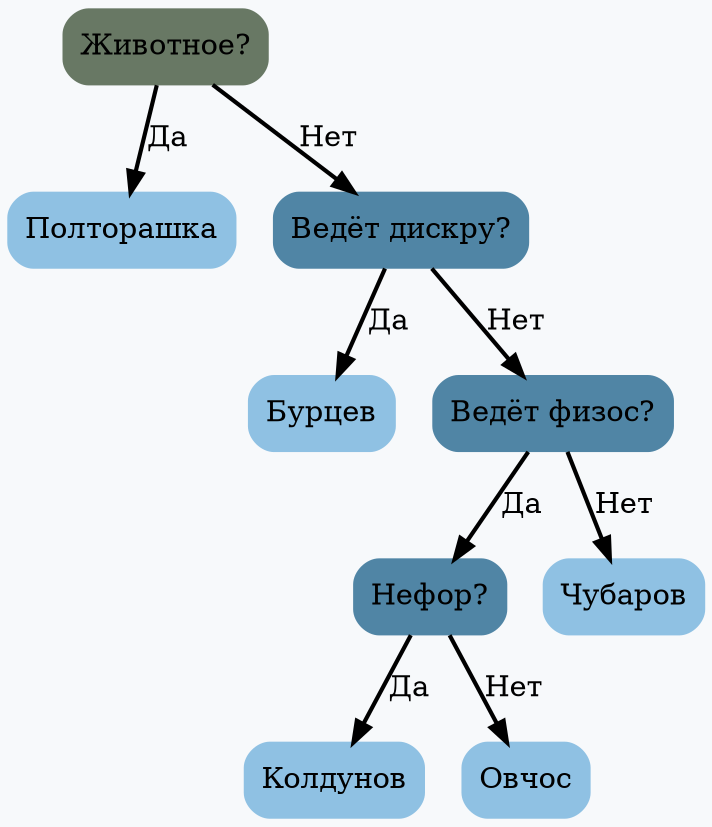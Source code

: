 digraph G {
	rankdir = HR;
	bgcolor="#F7F9FB"
	 node0x503000000040 [shape=Mrecord; style=filled; color="#687864"; label =  "Животное? " ];
	 node0x503000000040 -> node0x5030000000a0 [label="Да"; style=bold; weight=1000; ];
	 node0x503000000040 -> node0x503000000100 [label="Нет"; style=bold; weight=1000; ];
	 node0x5030000000a0 [shape=Mrecord; style=filled; color="#8FC1E3"; label =  "Полторашка " ];
	 node0x503000000100 [shape=Mrecord; style=filled; color="#5085A5"; label =  "Ведёт дискру? " ];
	 node0x503000000100 -> node0x503000000160 [label="Да"; style=bold; weight=1000; ];
	 node0x503000000100 -> node0x5030000001c0 [label="Нет"; style=bold; weight=1000; ];
	 node0x503000000160 [shape=Mrecord; style=filled; color="#8FC1E3"; label =  "Бурцев " ];
	 node0x5030000001c0 [shape=Mrecord; style=filled; color="#5085A5"; label =  "Ведёт физос? " ];
	 node0x5030000001c0 -> node0x503000000220 [label="Да"; style=bold; weight=1000; ];
	 node0x5030000001c0 -> node0x503000000340 [label="Нет"; style=bold; weight=1000; ];
	 node0x503000000220 [shape=Mrecord; style=filled; color="#5085A5"; label =  "Нефор? " ];
	 node0x503000000220 -> node0x503000000280 [label="Да"; style=bold; weight=1000; ];
	 node0x503000000220 -> node0x5030000002e0 [label="Нет"; style=bold; weight=1000; ];
	 node0x503000000280 [shape=Mrecord; style=filled; color="#8FC1E3"; label =  "Колдунов " ];
	 node0x5030000002e0 [shape=Mrecord; style=filled; color="#8FC1E3"; label =  "Овчос " ];
	 node0x503000000340 [shape=Mrecord; style=filled; color="#8FC1E3"; label =  "Чубаров " ];
}
